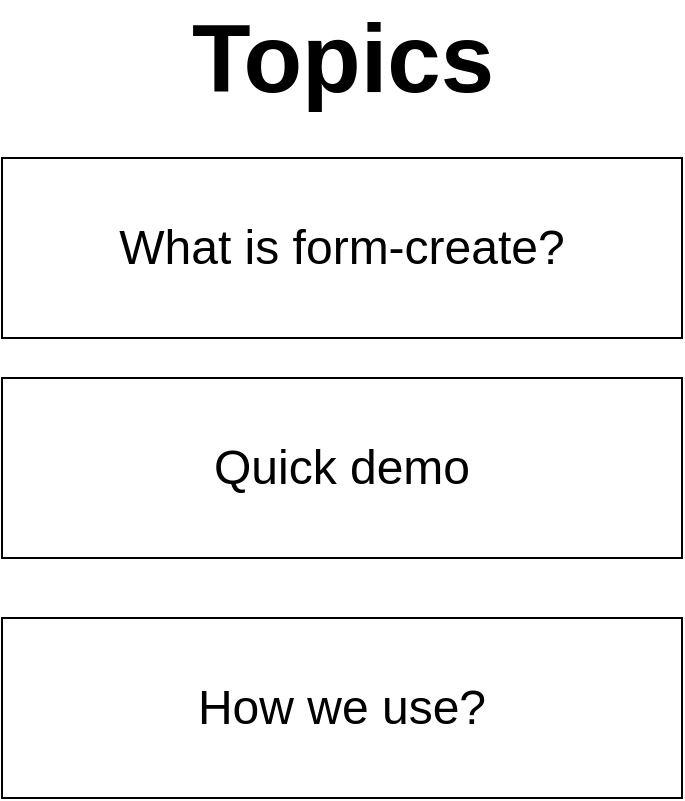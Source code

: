 <mxfile version="17.4.3" type="github" pages="4">
  <diagram id="wHOXtbFzsqbxaY9y36Qa" name="Topics">
    <mxGraphModel dx="1038" dy="547" grid="1" gridSize="10" guides="1" tooltips="1" connect="1" arrows="1" fold="1" page="1" pageScale="1" pageWidth="827" pageHeight="1169" math="0" shadow="0">
      <root>
        <mxCell id="0" />
        <mxCell id="1" parent="0" />
        <mxCell id="XcCG60vfJ_4-gFg8ghdK-1" value="&lt;font style=&quot;font-size: 24px&quot;&gt;What is form-create?&lt;/font&gt;" style="rounded=0;whiteSpace=wrap;html=1;flipV=0;flipH=0;" parent="1" vertex="1">
          <mxGeometry x="220" y="250" width="340" height="90" as="geometry" />
        </mxCell>
        <mxCell id="XcCG60vfJ_4-gFg8ghdK-2" value="&lt;font style=&quot;font-size: 24px&quot;&gt;Quick demo&lt;/font&gt;" style="rounded=0;whiteSpace=wrap;html=1;flipV=0;flipH=0;" parent="1" vertex="1">
          <mxGeometry x="220" y="360" width="340" height="90" as="geometry" />
        </mxCell>
        <mxCell id="XcCG60vfJ_4-gFg8ghdK-3" value="&lt;font style=&quot;font-size: 24px&quot;&gt;How we use?&lt;/font&gt;" style="rounded=0;whiteSpace=wrap;html=1;flipV=0;flipH=0;" parent="1" vertex="1">
          <mxGeometry x="220" y="480" width="340" height="90" as="geometry" />
        </mxCell>
        <mxCell id="XcCG60vfJ_4-gFg8ghdK-4" value="&lt;font style=&quot;font-size: 48px&quot;&gt;Topics&lt;/font&gt;" style="text;strokeColor=none;fillColor=none;html=1;fontSize=24;fontStyle=1;verticalAlign=middle;align=center;flipV=0;flipH=0;" parent="1" vertex="1">
          <mxGeometry x="340" y="180" width="100" height="40" as="geometry" />
        </mxCell>
      </root>
    </mxGraphModel>
  </diagram>
  <diagram id="nEIDUZdqUormvf-ta0Hz" name="1. What is form-create?">
    <mxGraphModel dx="860" dy="974" grid="1" gridSize="10" guides="1" tooltips="1" connect="1" arrows="1" fold="1" page="1" pageScale="1" pageWidth="827" pageHeight="1169" math="0" shadow="0">
      <root>
        <mxCell id="0" />
        <mxCell id="1" parent="0" />
        <mxCell id="fFix_f5iiehwotflwIBN-1" value="&lt;span style=&quot;font-size: 48px&quot;&gt;What is form-create?&lt;/span&gt;" style="text;strokeColor=none;fillColor=none;html=1;fontSize=24;fontStyle=1;verticalAlign=middle;align=center;flipV=0;flipH=0;" parent="1" vertex="1">
          <mxGeometry x="340" y="180" width="100" height="40" as="geometry" />
        </mxCell>
        <mxCell id="zpqxaHorutE7Zv-VUjvX-1" value="&lt;span style=&quot;font-size: 24px&quot;&gt;&lt;a href=&quot;http://www.form-create.com&quot;&gt;Official&amp;nbsp;Site&lt;/a&gt;&lt;/span&gt;" style="rounded=0;whiteSpace=wrap;html=1;flipV=0;flipH=0;" parent="1" vertex="1">
          <mxGeometry x="220" y="250" width="340" height="90" as="geometry" />
        </mxCell>
        <mxCell id="hoP9czY8-e6oGllQix-s-1" value="&lt;font style=&quot;font-size: 24px&quot;&gt;&lt;a href=&quot;http://www.form-create.com/v2/guide/example.html&quot;&gt;Online Demo&lt;/a&gt;&lt;/font&gt;" style="rounded=0;whiteSpace=wrap;html=1;flipV=0;flipH=0;" parent="1" vertex="1">
          <mxGeometry x="220" y="360" width="340" height="90" as="geometry" />
        </mxCell>
        <mxCell id="tFrTlXKZdyED1NYk4q9Z-1" value="&lt;font style=&quot;font-size: 24px&quot;&gt;&lt;a href=&quot;http://www.form-create.com/v3/instance.html&quot;&gt;API Document&lt;/a&gt;&lt;/font&gt;" style="rounded=0;whiteSpace=wrap;html=1;flipV=0;flipH=0;" parent="1" vertex="1">
          <mxGeometry x="220" y="480" width="340" height="90" as="geometry" />
        </mxCell>
      </root>
    </mxGraphModel>
  </diagram>
  <diagram id="ZASOGBbHsUsPo-wAvWAS" name="2. Quick Demo">
    <mxGraphModel dx="1278" dy="547" grid="1" gridSize="10" guides="1" tooltips="1" connect="1" arrows="1" fold="1" page="1" pageScale="1" pageWidth="827" pageHeight="1169" math="0" shadow="0">
      <root>
        <mxCell id="0" />
        <mxCell id="1" parent="0" />
        <mxCell id="Qr_gkENAu9nSlmzX8PUF-1" value="&lt;span style=&quot;font-size: 48px&quot;&gt;Quick demo&lt;/span&gt;" style="text;strokeColor=none;fillColor=none;html=1;fontSize=24;fontStyle=1;verticalAlign=middle;align=center;flipV=0;flipH=0;" parent="1" vertex="1">
          <mxGeometry x="340" y="180" width="100" height="40" as="geometry" />
        </mxCell>
        <mxCell id="CBL36d35s5mIbuAFe2Fw-1" value="&lt;font style=&quot;font-size: 24px&quot;&gt;&lt;a href=&quot;https://www.antdv.com/docs/vue/getting-started-cn/&quot;&gt;Setup ant-design vue site&lt;/a&gt;&lt;/font&gt;" style="rounded=0;whiteSpace=wrap;html=1;flipV=0;flipH=0;" parent="1" vertex="1">
          <mxGeometry x="220" y="250" width="340" height="90" as="geometry" />
        </mxCell>
        <mxCell id="p1moajnamP8SqOMiPCEL-1" value="&lt;font style=&quot;font-size: 24px&quot;&gt;&lt;a href=&quot;http://www.form-create.com/v3/ant-design-vue/&quot;&gt;Install @form-create/ant-design-vue&lt;/a&gt;&lt;/font&gt;" style="rounded=0;whiteSpace=wrap;html=1;flipV=0;flipH=0;" parent="1" vertex="1">
          <mxGeometry x="220" y="360" width="340" height="90" as="geometry" />
        </mxCell>
        <mxCell id="i_WeJTHvn1mlAtm2ti3X-1" value="&lt;font style=&quot;font-size: 24px&quot;&gt;&lt;a href=&quot;http://www.form-create.com/v2/guide/start.html#%E7%BB%84%E4%BB%B6%E6%A8%A1%E5%BC%8F&quot;&gt;config page&lt;/a&gt;&lt;/font&gt;" style="rounded=0;whiteSpace=wrap;html=1;flipV=0;flipH=0;" parent="1" vertex="1">
          <mxGeometry x="220" y="600" width="340" height="90" as="geometry" />
        </mxCell>
        <mxCell id="SHCOtZvIt0tFUaiuwL-d-1" value="&lt;font style=&quot;font-size: 24px&quot;&gt;&lt;a href=&quot;http://www.form-create.com/v2/guide/start.html#%E5%BC%95%E5%85%A5-form-create&quot;&gt;Register globally&lt;/a&gt;&lt;/font&gt;" style="rounded=0;whiteSpace=wrap;html=1;flipV=0;flipH=0;" parent="1" vertex="1">
          <mxGeometry x="220" y="480" width="340" height="90" as="geometry" />
        </mxCell>
      </root>
    </mxGraphModel>
  </diagram>
  <diagram id="AUbIHFCFKuerb20SWkKM" name="3. How we use">
    <mxGraphModel dx="1038" dy="547" grid="1" gridSize="10" guides="1" tooltips="1" connect="1" arrows="1" fold="1" page="1" pageScale="1" pageWidth="850" pageHeight="1100" math="0" shadow="0">
      <root>
        <mxCell id="0" />
        <mxCell id="1" parent="0" />
        <mxCell id="JFQt4dEQCoQPBI_L18Ne-1" value="&lt;span style=&quot;font-size: 48px&quot;&gt;How we use&lt;/span&gt;" style="text;strokeColor=none;fillColor=none;html=1;fontSize=24;fontStyle=1;verticalAlign=middle;align=center;flipV=0;flipH=0;" vertex="1" parent="1">
          <mxGeometry x="340" y="180" width="100" height="40" as="geometry" />
        </mxCell>
        <mxCell id="yOjqKKXjaaKGKbtMVuiz-1" value="&lt;span style=&quot;font-size: 24px&quot;&gt;&lt;a href=&quot;https://qa.form_create.aon.net/&quot;&gt;Form-create designer&lt;/a&gt;&lt;/span&gt;" style="rounded=0;whiteSpace=wrap;html=1;flipV=0;flipH=0;" vertex="1" parent="1">
          <mxGeometry x="220" y="250" width="340" height="90" as="geometry" />
        </mxCell>
        <mxCell id="qy8xXE-l5G2d6LplZ2x4-1" value="&lt;span style=&quot;font-size: 24px&quot;&gt;&lt;a href=&quot;https://backendweb.qa.aonvbonline.com/CaxViews&quot;&gt;Viewer Configuration&lt;/a&gt;&lt;/span&gt;" style="rounded=0;whiteSpace=wrap;html=1;flipV=0;flipH=0;" vertex="1" parent="1">
          <mxGeometry x="220" y="360" width="340" height="90" as="geometry" />
        </mxCell>
      </root>
    </mxGraphModel>
  </diagram>
</mxfile>

